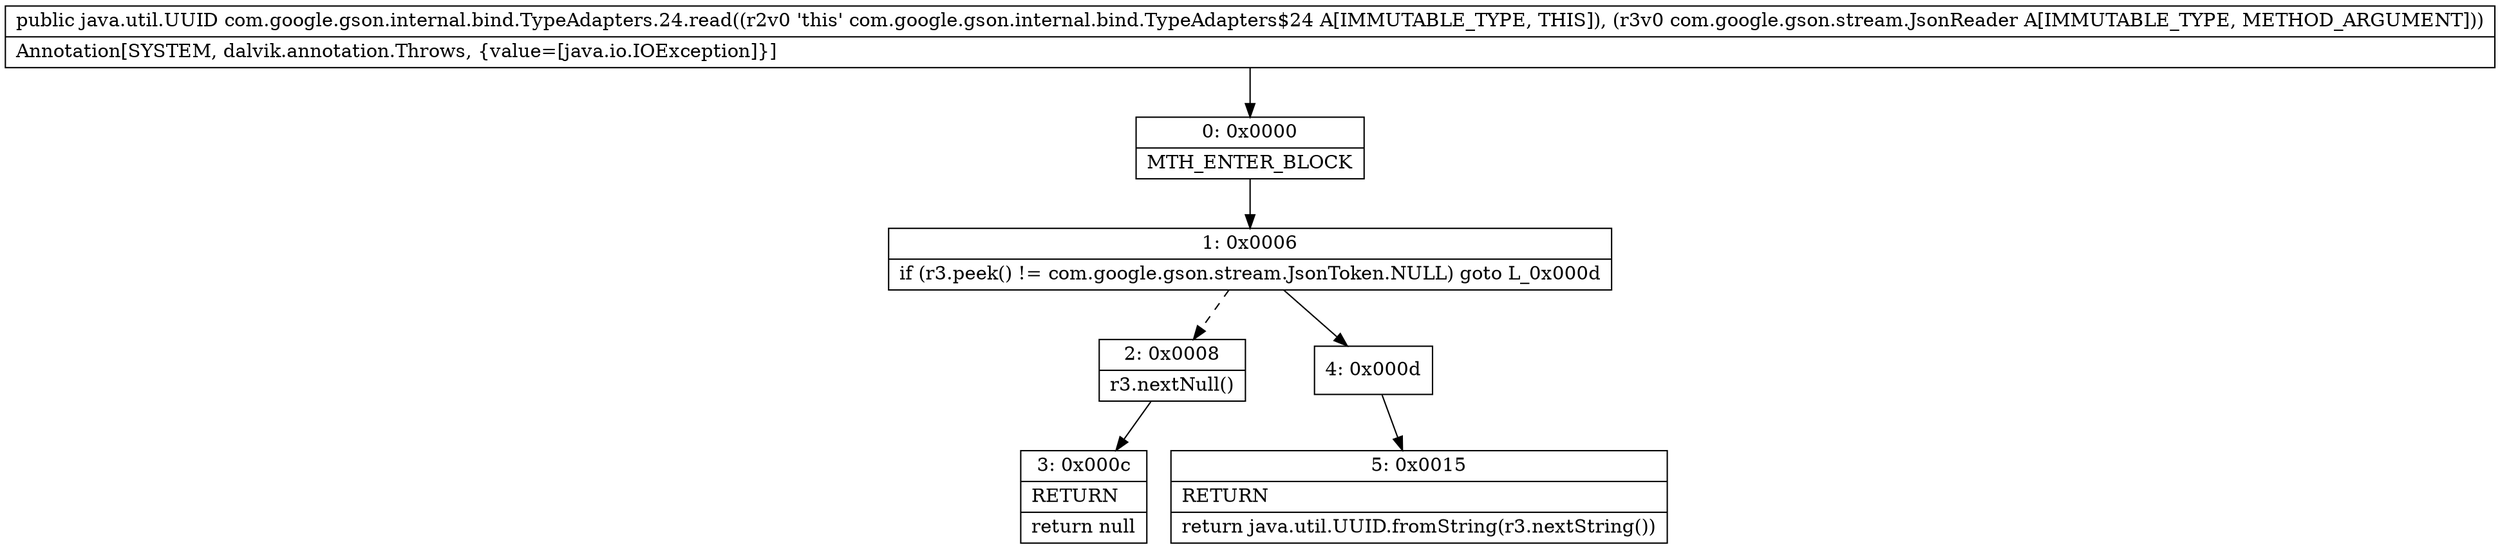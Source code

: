 digraph "CFG forcom.google.gson.internal.bind.TypeAdapters.24.read(Lcom\/google\/gson\/stream\/JsonReader;)Ljava\/util\/UUID;" {
Node_0 [shape=record,label="{0\:\ 0x0000|MTH_ENTER_BLOCK\l}"];
Node_1 [shape=record,label="{1\:\ 0x0006|if (r3.peek() != com.google.gson.stream.JsonToken.NULL) goto L_0x000d\l}"];
Node_2 [shape=record,label="{2\:\ 0x0008|r3.nextNull()\l}"];
Node_3 [shape=record,label="{3\:\ 0x000c|RETURN\l|return null\l}"];
Node_4 [shape=record,label="{4\:\ 0x000d}"];
Node_5 [shape=record,label="{5\:\ 0x0015|RETURN\l|return java.util.UUID.fromString(r3.nextString())\l}"];
MethodNode[shape=record,label="{public java.util.UUID com.google.gson.internal.bind.TypeAdapters.24.read((r2v0 'this' com.google.gson.internal.bind.TypeAdapters$24 A[IMMUTABLE_TYPE, THIS]), (r3v0 com.google.gson.stream.JsonReader A[IMMUTABLE_TYPE, METHOD_ARGUMENT]))  | Annotation[SYSTEM, dalvik.annotation.Throws, \{value=[java.io.IOException]\}]\l}"];
MethodNode -> Node_0;
Node_0 -> Node_1;
Node_1 -> Node_2[style=dashed];
Node_1 -> Node_4;
Node_2 -> Node_3;
Node_4 -> Node_5;
}

